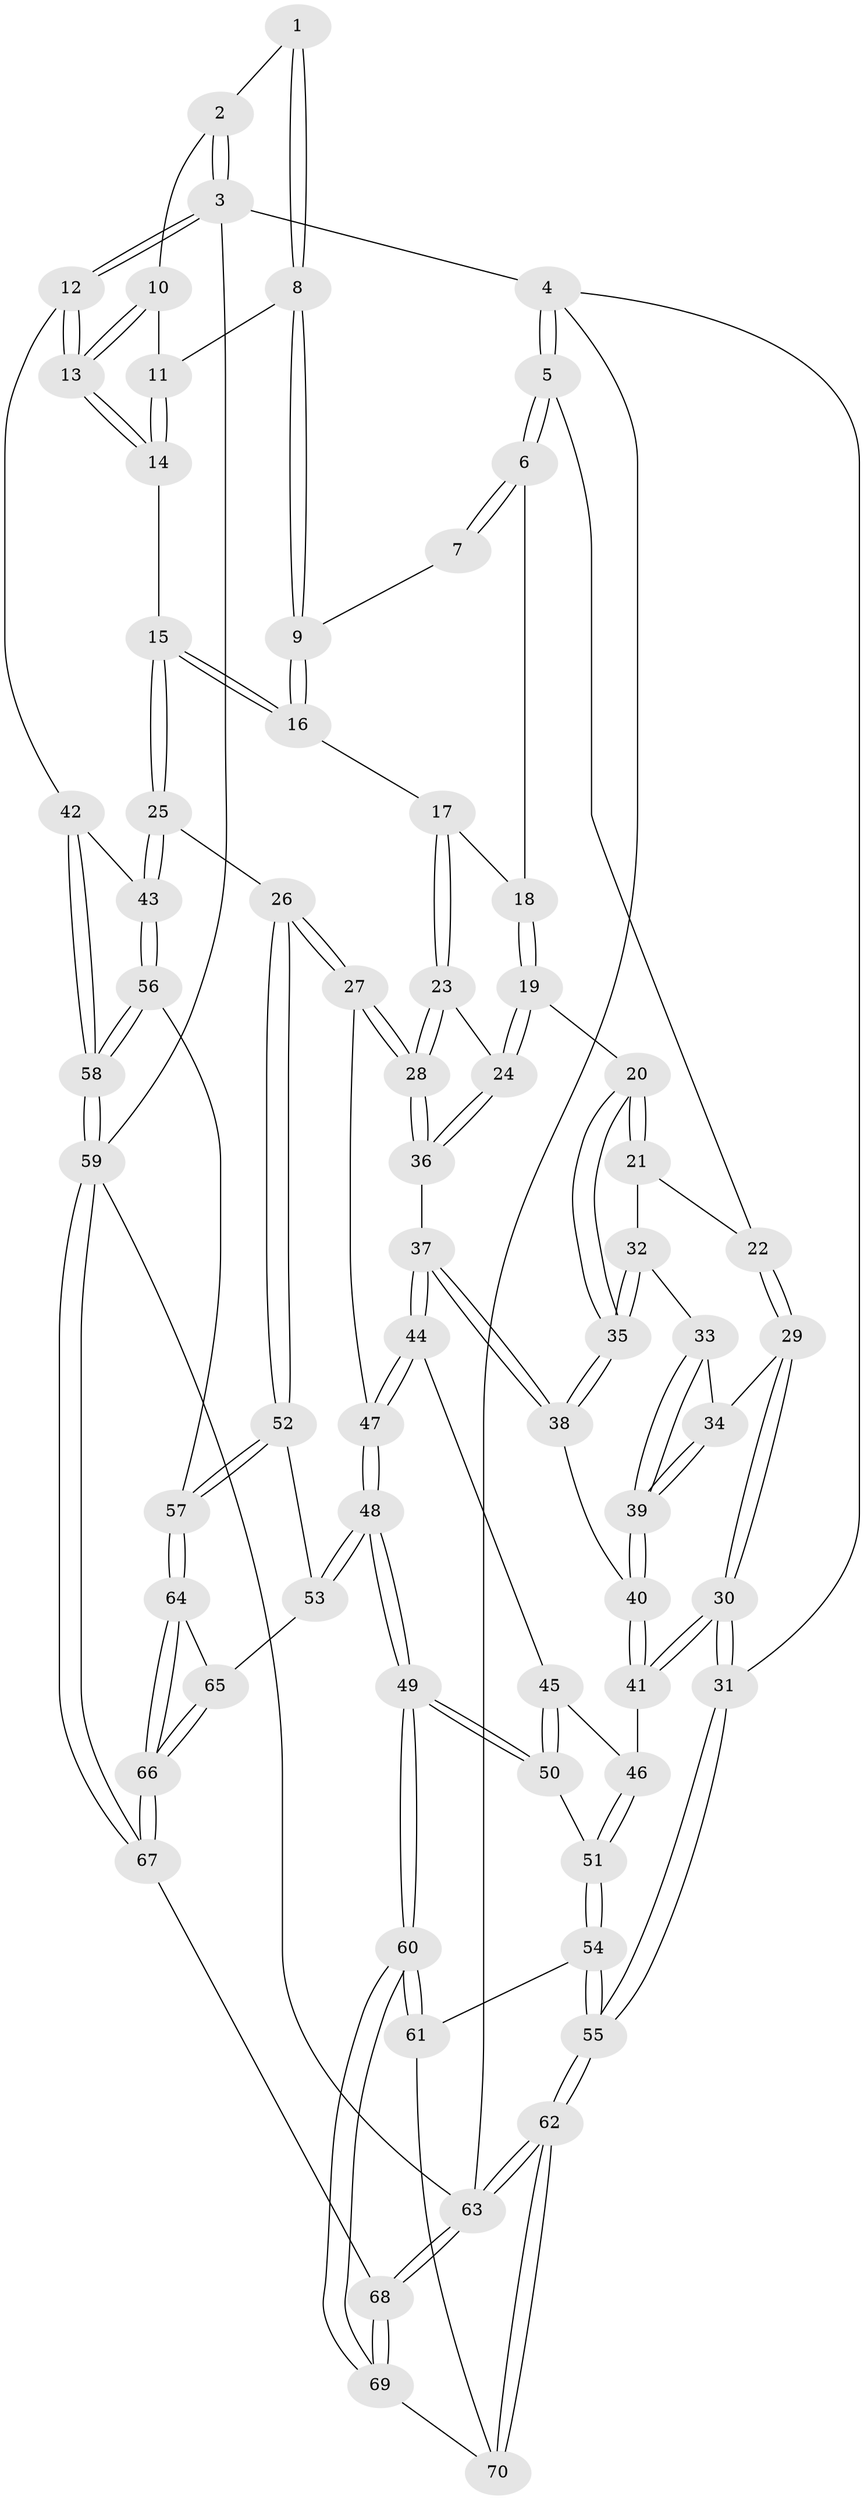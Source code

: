 // coarse degree distribution, {4: 0.4878048780487805, 5: 0.3902439024390244, 3: 0.07317073170731707, 6: 0.024390243902439025, 7: 0.024390243902439025}
// Generated by graph-tools (version 1.1) at 2025/24/03/03/25 07:24:32]
// undirected, 70 vertices, 172 edges
graph export_dot {
graph [start="1"]
  node [color=gray90,style=filled];
  1 [pos="+0.6965111438285349+0"];
  2 [pos="+0.9199529239639022+0"];
  3 [pos="+1+0"];
  4 [pos="+0+0"];
  5 [pos="+0.09424514520044393+0"];
  6 [pos="+0.3031441747124127+0"];
  7 [pos="+0.5019200935979448+0"];
  8 [pos="+0.6805619066770233+0.10362357334658527"];
  9 [pos="+0.6746228748751847+0.10647417203137864"];
  10 [pos="+0.855135761641208+0"];
  11 [pos="+0.7520873889949596+0.08291062385683488"];
  12 [pos="+1+0.3442935771315798"];
  13 [pos="+0.9434594843442008+0.2166453342339323"];
  14 [pos="+0.7926046651141726+0.21100992419629674"];
  15 [pos="+0.7311616166256806+0.24519561007460006"];
  16 [pos="+0.6506203061015537+0.13685383163604106"];
  17 [pos="+0.5745388841670508+0.15922138153387666"];
  18 [pos="+0.45993756174854167+0.08678857537507312"];
  19 [pos="+0.4275934353612134+0.22056076237481867"];
  20 [pos="+0.3809987436255623+0.25606090278804094"];
  21 [pos="+0.31289402190765536+0.22693847008127957"];
  22 [pos="+0.19683147617019398+0.07753802510743514"];
  23 [pos="+0.5738699026053667+0.17894276395729142"];
  24 [pos="+0.4845621255974389+0.2780403544375568"];
  25 [pos="+0.6812171112474762+0.4143844564278496"];
  26 [pos="+0.6738739630281401+0.41804731312342847"];
  27 [pos="+0.6445905580485926+0.40567394222578795"];
  28 [pos="+0.6320322092715968+0.3877477989736956"];
  29 [pos="+0.2038966803106308+0.24490589366345172"];
  30 [pos="+0.1539772886994997+0.428980754632425"];
  31 [pos="+0+0.4639982271387397"];
  32 [pos="+0.3001602479640818+0.2797690564003531"];
  33 [pos="+0.28473954815162494+0.2977465965475344"];
  34 [pos="+0.20923077064213505+0.24940781660385292"];
  35 [pos="+0.38319572046076766+0.3511539482947377"];
  36 [pos="+0.4883879311989785+0.298794673620006"];
  37 [pos="+0.3895009451671308+0.3631107198776108"];
  38 [pos="+0.3844002628701637+0.3574995023237862"];
  39 [pos="+0.2764737680861086+0.33563467446689066"];
  40 [pos="+0.2761279282426164+0.3520993789543533"];
  41 [pos="+0.16195523517016358+0.4306456101662028"];
  42 [pos="+1+0.3661120468111608"];
  43 [pos="+0.9884311313676528+0.408080688496916"];
  44 [pos="+0.4112624084487825+0.4457314269305195"];
  45 [pos="+0.39209181041107205+0.4580823971353163"];
  46 [pos="+0.20341822265099588+0.45894873203422365"];
  47 [pos="+0.44733904830289967+0.45793948902893705"];
  48 [pos="+0.507049891338278+0.7094389621721917"];
  49 [pos="+0.4930082909767426+0.7283864274691205"];
  50 [pos="+0.3233744801298666+0.6235109223090781"];
  51 [pos="+0.2842487387619777+0.6230390741520223"];
  52 [pos="+0.6660527860965947+0.5736137721103861"];
  53 [pos="+0.612361872151663+0.6387807122710898"];
  54 [pos="+0.24435757349287243+0.6541181243479034"];
  55 [pos="+0+0.5200608595048002"];
  56 [pos="+0.8536254787534358+0.6600410826449329"];
  57 [pos="+0.8460365590984725+0.6604822415139612"];
  58 [pos="+1+1"];
  59 [pos="+1+1"];
  60 [pos="+0.47962189425015994+0.8993450289056659"];
  61 [pos="+0.22398162099412552+0.7070070661933463"];
  62 [pos="+0+0.9335600288792106"];
  63 [pos="+0+1"];
  64 [pos="+0.7926540630616189+0.7233309712957392"];
  65 [pos="+0.7028731074999385+0.7275440494956144"];
  66 [pos="+0.7319589474781449+0.9061164220950708"];
  67 [pos="+0.7103649840350398+1"];
  68 [pos="+0.5023550613891765+0.9995178255913645"];
  69 [pos="+0.48126855583817685+0.9334464719394434"];
  70 [pos="+0.137669020146951+0.8011840825354893"];
  1 -- 2;
  1 -- 8;
  1 -- 8;
  2 -- 3;
  2 -- 3;
  2 -- 10;
  3 -- 4;
  3 -- 12;
  3 -- 12;
  3 -- 59;
  4 -- 5;
  4 -- 5;
  4 -- 31;
  4 -- 63;
  5 -- 6;
  5 -- 6;
  5 -- 22;
  6 -- 7;
  6 -- 7;
  6 -- 18;
  7 -- 9;
  8 -- 9;
  8 -- 9;
  8 -- 11;
  9 -- 16;
  9 -- 16;
  10 -- 11;
  10 -- 13;
  10 -- 13;
  11 -- 14;
  11 -- 14;
  12 -- 13;
  12 -- 13;
  12 -- 42;
  13 -- 14;
  13 -- 14;
  14 -- 15;
  15 -- 16;
  15 -- 16;
  15 -- 25;
  15 -- 25;
  16 -- 17;
  17 -- 18;
  17 -- 23;
  17 -- 23;
  18 -- 19;
  18 -- 19;
  19 -- 20;
  19 -- 24;
  19 -- 24;
  20 -- 21;
  20 -- 21;
  20 -- 35;
  20 -- 35;
  21 -- 22;
  21 -- 32;
  22 -- 29;
  22 -- 29;
  23 -- 24;
  23 -- 28;
  23 -- 28;
  24 -- 36;
  24 -- 36;
  25 -- 26;
  25 -- 43;
  25 -- 43;
  26 -- 27;
  26 -- 27;
  26 -- 52;
  26 -- 52;
  27 -- 28;
  27 -- 28;
  27 -- 47;
  28 -- 36;
  28 -- 36;
  29 -- 30;
  29 -- 30;
  29 -- 34;
  30 -- 31;
  30 -- 31;
  30 -- 41;
  30 -- 41;
  31 -- 55;
  31 -- 55;
  32 -- 33;
  32 -- 35;
  32 -- 35;
  33 -- 34;
  33 -- 39;
  33 -- 39;
  34 -- 39;
  34 -- 39;
  35 -- 38;
  35 -- 38;
  36 -- 37;
  37 -- 38;
  37 -- 38;
  37 -- 44;
  37 -- 44;
  38 -- 40;
  39 -- 40;
  39 -- 40;
  40 -- 41;
  40 -- 41;
  41 -- 46;
  42 -- 43;
  42 -- 58;
  42 -- 58;
  43 -- 56;
  43 -- 56;
  44 -- 45;
  44 -- 47;
  44 -- 47;
  45 -- 46;
  45 -- 50;
  45 -- 50;
  46 -- 51;
  46 -- 51;
  47 -- 48;
  47 -- 48;
  48 -- 49;
  48 -- 49;
  48 -- 53;
  48 -- 53;
  49 -- 50;
  49 -- 50;
  49 -- 60;
  49 -- 60;
  50 -- 51;
  51 -- 54;
  51 -- 54;
  52 -- 53;
  52 -- 57;
  52 -- 57;
  53 -- 65;
  54 -- 55;
  54 -- 55;
  54 -- 61;
  55 -- 62;
  55 -- 62;
  56 -- 57;
  56 -- 58;
  56 -- 58;
  57 -- 64;
  57 -- 64;
  58 -- 59;
  58 -- 59;
  59 -- 67;
  59 -- 67;
  59 -- 63;
  60 -- 61;
  60 -- 61;
  60 -- 69;
  60 -- 69;
  61 -- 70;
  62 -- 63;
  62 -- 63;
  62 -- 70;
  62 -- 70;
  63 -- 68;
  63 -- 68;
  64 -- 65;
  64 -- 66;
  64 -- 66;
  65 -- 66;
  65 -- 66;
  66 -- 67;
  66 -- 67;
  67 -- 68;
  68 -- 69;
  68 -- 69;
  69 -- 70;
}
